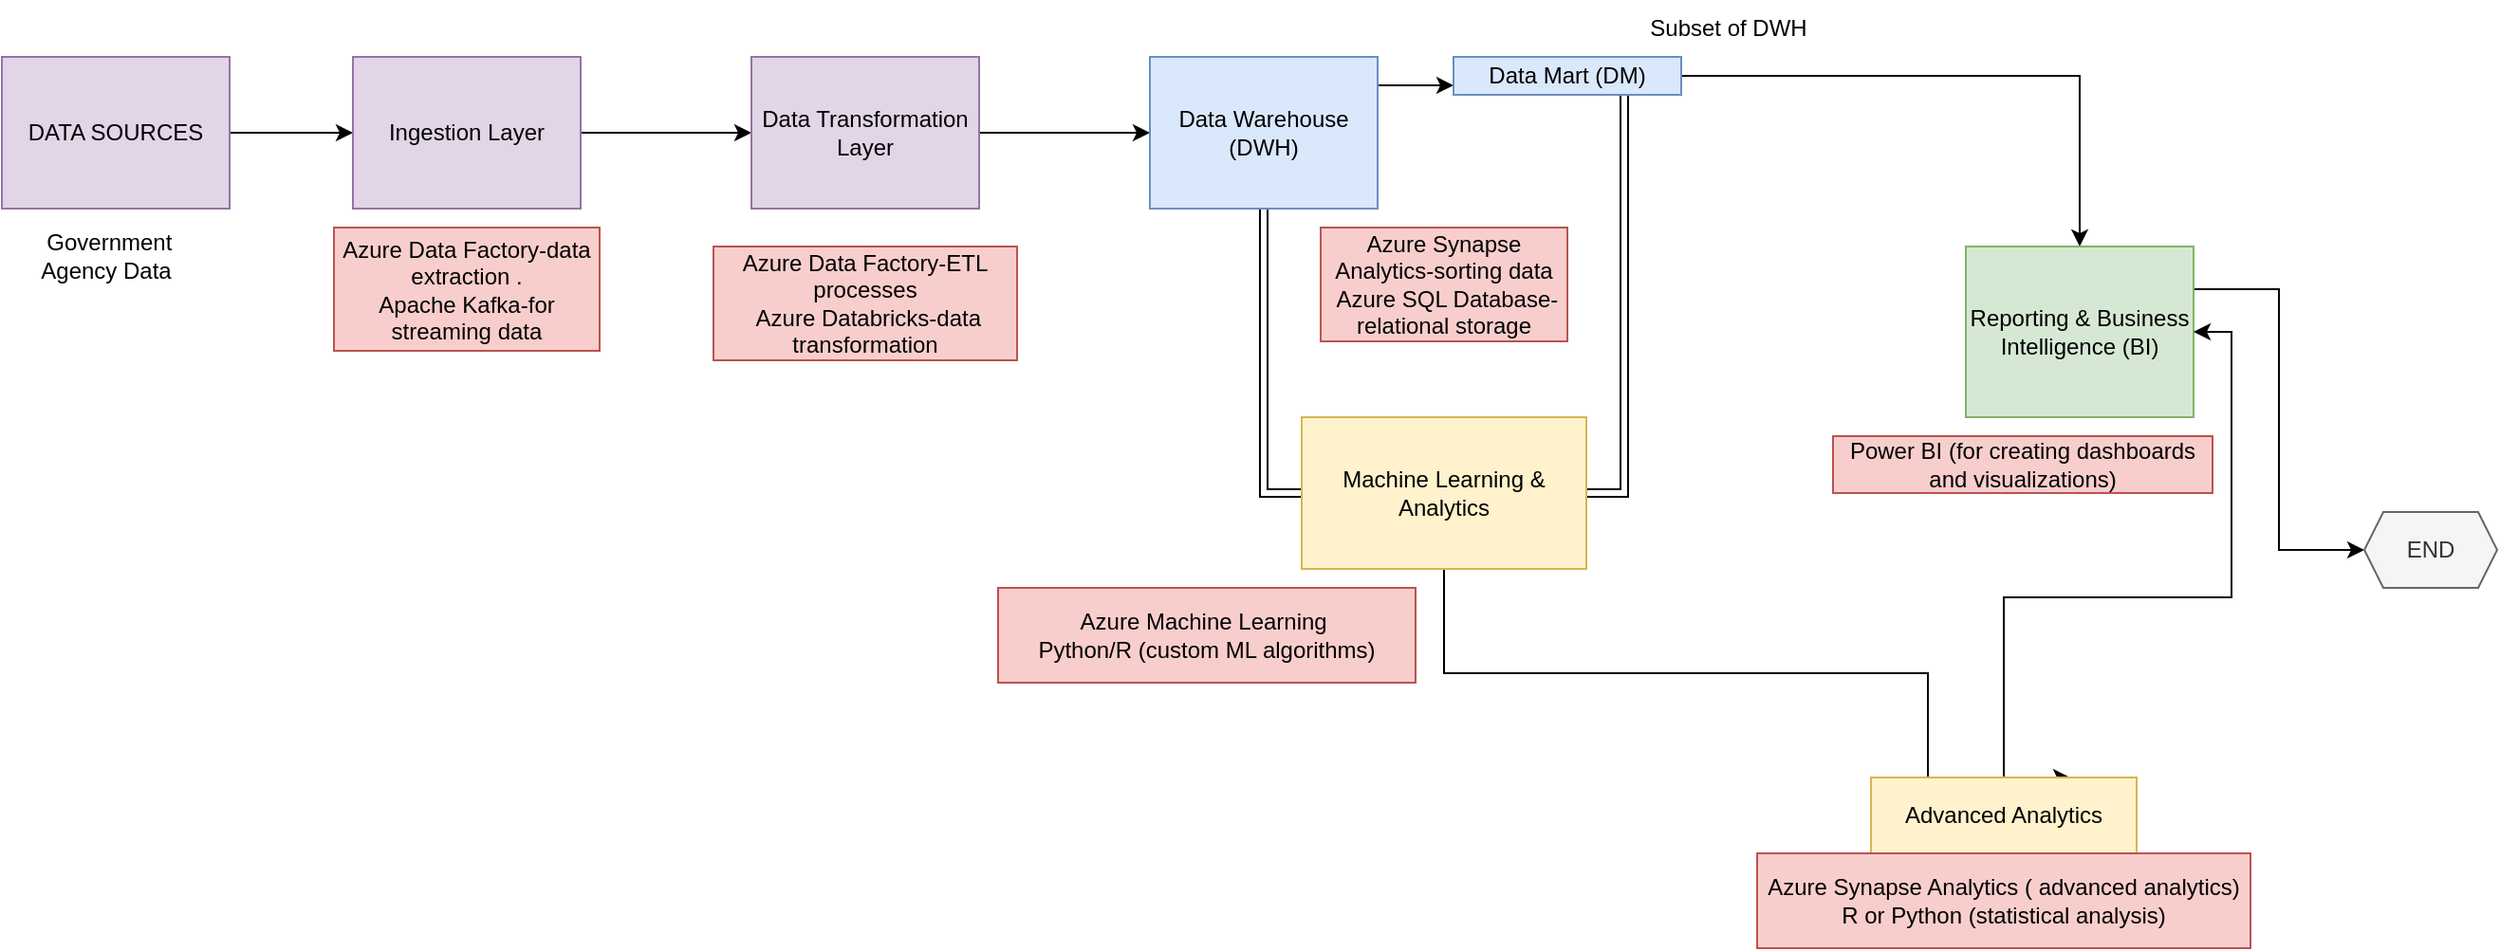 <mxfile version="26.0.6">
  <diagram name="Page-1" id="27hqkqz1j9sOVjFSipjY">
    <mxGraphModel dx="3662" dy="4065" grid="1" gridSize="10" guides="1" tooltips="1" connect="1" arrows="1" fold="1" page="1" pageScale="1" pageWidth="2339" pageHeight="3300" math="0" shadow="0">
      <root>
        <mxCell id="0" />
        <mxCell id="1" parent="0" />
        <mxCell id="wfNiFpn1Ms7DDixurBHB-17" style="edgeStyle=orthogonalEdgeStyle;rounded=0;orthogonalLoop=1;jettySize=auto;html=1;exitX=1;exitY=0.5;exitDx=0;exitDy=0;entryX=0;entryY=0.5;entryDx=0;entryDy=0;" edge="1" parent="1" source="wfNiFpn1Ms7DDixurBHB-1" target="wfNiFpn1Ms7DDixurBHB-4">
          <mxGeometry relative="1" as="geometry" />
        </mxCell>
        <mxCell id="wfNiFpn1Ms7DDixurBHB-1" value="DATA SOURCES" style="rounded=0;whiteSpace=wrap;html=1;fillColor=#e1d5e7;strokeColor=#9673a6;" vertex="1" parent="1">
          <mxGeometry x="-385" y="-200" width="120" height="80" as="geometry" />
        </mxCell>
        <mxCell id="wfNiFpn1Ms7DDixurBHB-2" value="&amp;nbsp;Government Agency Data" style="text;html=1;align=center;verticalAlign=middle;whiteSpace=wrap;rounded=0;" vertex="1" parent="1">
          <mxGeometry x="-385" y="-110" width="110" height="30" as="geometry" />
        </mxCell>
        <mxCell id="wfNiFpn1Ms7DDixurBHB-18" style="edgeStyle=orthogonalEdgeStyle;rounded=0;orthogonalLoop=1;jettySize=auto;html=1;exitX=1;exitY=0.5;exitDx=0;exitDy=0;entryX=0;entryY=0.5;entryDx=0;entryDy=0;" edge="1" parent="1" source="wfNiFpn1Ms7DDixurBHB-4" target="wfNiFpn1Ms7DDixurBHB-5">
          <mxGeometry relative="1" as="geometry" />
        </mxCell>
        <mxCell id="wfNiFpn1Ms7DDixurBHB-4" value="Ingestion Layer" style="rounded=0;whiteSpace=wrap;html=1;fillColor=#e1d5e7;strokeColor=#9673a6;" vertex="1" parent="1">
          <mxGeometry x="-200" y="-200" width="120" height="80" as="geometry" />
        </mxCell>
        <mxCell id="wfNiFpn1Ms7DDixurBHB-19" style="edgeStyle=orthogonalEdgeStyle;rounded=0;orthogonalLoop=1;jettySize=auto;html=1;exitX=1;exitY=0.5;exitDx=0;exitDy=0;" edge="1" parent="1" source="wfNiFpn1Ms7DDixurBHB-5" target="wfNiFpn1Ms7DDixurBHB-7">
          <mxGeometry relative="1" as="geometry" />
        </mxCell>
        <mxCell id="wfNiFpn1Ms7DDixurBHB-5" value="Data Transformation Layer" style="rounded=0;whiteSpace=wrap;html=1;fillColor=#e1d5e7;strokeColor=#9673a6;" vertex="1" parent="1">
          <mxGeometry x="10" y="-200" width="120" height="80" as="geometry" />
        </mxCell>
        <mxCell id="wfNiFpn1Ms7DDixurBHB-6" value="Azure Data Factory-ETL processes&lt;div&gt;&amp;nbsp;Azure Databricks-data transformation&lt;/div&gt;" style="text;html=1;align=center;verticalAlign=middle;whiteSpace=wrap;rounded=0;fillColor=#f8cecc;strokeColor=#b85450;" vertex="1" parent="1">
          <mxGeometry x="-10" y="-100" width="160" height="60" as="geometry" />
        </mxCell>
        <mxCell id="wfNiFpn1Ms7DDixurBHB-20" style="edgeStyle=orthogonalEdgeStyle;rounded=0;orthogonalLoop=1;jettySize=auto;html=1;exitX=1;exitY=0.5;exitDx=0;exitDy=0;entryX=0;entryY=0.75;entryDx=0;entryDy=0;" edge="1" parent="1" source="wfNiFpn1Ms7DDixurBHB-7" target="wfNiFpn1Ms7DDixurBHB-9">
          <mxGeometry relative="1" as="geometry">
            <Array as="points">
              <mxPoint x="340" y="-170" />
              <mxPoint x="340" y="-170" />
            </Array>
          </mxGeometry>
        </mxCell>
        <mxCell id="wfNiFpn1Ms7DDixurBHB-37" style="edgeStyle=orthogonalEdgeStyle;rounded=0;orthogonalLoop=1;jettySize=auto;html=1;exitX=0.5;exitY=1;exitDx=0;exitDy=0;entryX=0;entryY=0.5;entryDx=0;entryDy=0;shape=link;" edge="1" parent="1" source="wfNiFpn1Ms7DDixurBHB-7" target="wfNiFpn1Ms7DDixurBHB-15">
          <mxGeometry relative="1" as="geometry" />
        </mxCell>
        <mxCell id="wfNiFpn1Ms7DDixurBHB-7" value="Data Warehouse (DWH)" style="rounded=0;whiteSpace=wrap;html=1;fillColor=#dae8fc;strokeColor=#6c8ebf;" vertex="1" parent="1">
          <mxGeometry x="220" y="-200" width="120" height="80" as="geometry" />
        </mxCell>
        <mxCell id="wfNiFpn1Ms7DDixurBHB-8" value="Subset of&lt;span style=&quot;background-color: transparent; color: light-dark(rgb(0, 0, 0), rgb(255, 255, 255));&quot;&gt;&amp;nbsp;DWH&lt;/span&gt;" style="text;html=1;align=center;verticalAlign=middle;whiteSpace=wrap;rounded=0;" vertex="1" parent="1">
          <mxGeometry x="470" y="-230" width="110" height="30" as="geometry" />
        </mxCell>
        <mxCell id="wfNiFpn1Ms7DDixurBHB-21" style="edgeStyle=orthogonalEdgeStyle;rounded=0;orthogonalLoop=1;jettySize=auto;html=1;exitX=1;exitY=0.5;exitDx=0;exitDy=0;" edge="1" parent="1" source="wfNiFpn1Ms7DDixurBHB-9" target="wfNiFpn1Ms7DDixurBHB-11">
          <mxGeometry relative="1" as="geometry" />
        </mxCell>
        <mxCell id="wfNiFpn1Ms7DDixurBHB-39" style="edgeStyle=orthogonalEdgeStyle;rounded=0;orthogonalLoop=1;jettySize=auto;html=1;exitX=0.75;exitY=1;exitDx=0;exitDy=0;entryX=1;entryY=0.5;entryDx=0;entryDy=0;shape=link;" edge="1" parent="1" source="wfNiFpn1Ms7DDixurBHB-9" target="wfNiFpn1Ms7DDixurBHB-15">
          <mxGeometry relative="1" as="geometry" />
        </mxCell>
        <mxCell id="wfNiFpn1Ms7DDixurBHB-9" value="Data Mart (DM)" style="rounded=0;whiteSpace=wrap;html=1;fillColor=#dae8fc;strokeColor=#6c8ebf;" vertex="1" parent="1">
          <mxGeometry x="380" y="-200" width="120" height="20" as="geometry" />
        </mxCell>
        <mxCell id="wfNiFpn1Ms7DDixurBHB-44" style="edgeStyle=orthogonalEdgeStyle;rounded=0;orthogonalLoop=1;jettySize=auto;html=1;exitX=1;exitY=0.25;exitDx=0;exitDy=0;entryX=0;entryY=0.5;entryDx=0;entryDy=0;" edge="1" parent="1" source="wfNiFpn1Ms7DDixurBHB-11" target="wfNiFpn1Ms7DDixurBHB-43">
          <mxGeometry relative="1" as="geometry" />
        </mxCell>
        <mxCell id="wfNiFpn1Ms7DDixurBHB-11" value="Reporting &amp;amp; Business Intelligence (BI)" style="rounded=0;whiteSpace=wrap;html=1;fillColor=#d5e8d4;strokeColor=#82b366;" vertex="1" parent="1">
          <mxGeometry x="650" y="-100" width="120" height="90" as="geometry" />
        </mxCell>
        <mxCell id="wfNiFpn1Ms7DDixurBHB-12" value="Power BI (for creating dashboards and visualizations)" style="text;html=1;align=center;verticalAlign=middle;whiteSpace=wrap;rounded=0;fillColor=#f8cecc;strokeColor=#b85450;" vertex="1" parent="1">
          <mxGeometry x="580" width="200" height="30" as="geometry" />
        </mxCell>
        <mxCell id="wfNiFpn1Ms7DDixurBHB-13" style="edgeStyle=orthogonalEdgeStyle;rounded=0;orthogonalLoop=1;jettySize=auto;html=1;exitX=0.5;exitY=1;exitDx=0;exitDy=0;" edge="1" parent="1" source="wfNiFpn1Ms7DDixurBHB-9" target="wfNiFpn1Ms7DDixurBHB-9">
          <mxGeometry relative="1" as="geometry" />
        </mxCell>
        <mxCell id="wfNiFpn1Ms7DDixurBHB-27" style="edgeStyle=orthogonalEdgeStyle;rounded=0;orthogonalLoop=1;jettySize=auto;html=1;exitX=0.5;exitY=1;exitDx=0;exitDy=0;entryX=0.75;entryY=0;entryDx=0;entryDy=0;" edge="1" parent="1" source="wfNiFpn1Ms7DDixurBHB-15" target="wfNiFpn1Ms7DDixurBHB-25">
          <mxGeometry relative="1" as="geometry">
            <Array as="points">
              <mxPoint x="375" y="125" />
              <mxPoint x="630" y="125" />
              <mxPoint x="630" y="180" />
            </Array>
          </mxGeometry>
        </mxCell>
        <mxCell id="wfNiFpn1Ms7DDixurBHB-15" value="Machine Learning &amp;amp; Analytics" style="rounded=0;whiteSpace=wrap;html=1;fillColor=#fff2cc;strokeColor=#d6b656;" vertex="1" parent="1">
          <mxGeometry x="300" y="-10" width="150" height="80" as="geometry" />
        </mxCell>
        <mxCell id="wfNiFpn1Ms7DDixurBHB-24" value="&lt;div&gt;Azure Machine Learning&amp;nbsp;&lt;/div&gt;&lt;div&gt;Python/R (custom ML algorithms)&lt;/div&gt;" style="text;html=1;align=center;verticalAlign=middle;whiteSpace=wrap;rounded=0;fillColor=#f8cecc;strokeColor=#b85450;" vertex="1" parent="1">
          <mxGeometry x="140" y="80" width="220" height="50" as="geometry" />
        </mxCell>
        <mxCell id="wfNiFpn1Ms7DDixurBHB-41" style="edgeStyle=orthogonalEdgeStyle;rounded=0;orthogonalLoop=1;jettySize=auto;html=1;entryX=1;entryY=0.5;entryDx=0;entryDy=0;" edge="1" parent="1" source="wfNiFpn1Ms7DDixurBHB-25" target="wfNiFpn1Ms7DDixurBHB-11">
          <mxGeometry relative="1" as="geometry">
            <mxPoint x="830" y="-70" as="targetPoint" />
          </mxGeometry>
        </mxCell>
        <mxCell id="wfNiFpn1Ms7DDixurBHB-25" value="Advanced Analytics" style="rounded=0;whiteSpace=wrap;html=1;fillColor=#fff2cc;strokeColor=#d6b656;" vertex="1" parent="1">
          <mxGeometry x="600" y="180" width="140" height="40" as="geometry" />
        </mxCell>
        <mxCell id="wfNiFpn1Ms7DDixurBHB-28" value="&lt;div&gt;Azure Synapse Analytics ( advanced analytics)&lt;/div&gt;&lt;div&gt;R or Python (statistical analysis)&lt;/div&gt;" style="text;html=1;align=center;verticalAlign=middle;whiteSpace=wrap;rounded=0;fillColor=#f8cecc;strokeColor=#b85450;" vertex="1" parent="1">
          <mxGeometry x="540" y="220" width="260" height="50" as="geometry" />
        </mxCell>
        <mxCell id="wfNiFpn1Ms7DDixurBHB-29" value="Azure Data Factory-data extraction .&lt;div&gt;Apache Kafka-for streaming data&lt;/div&gt;" style="text;html=1;align=center;verticalAlign=middle;whiteSpace=wrap;rounded=0;fillColor=#f8cecc;strokeColor=#b85450;" vertex="1" parent="1">
          <mxGeometry x="-210" y="-110" width="140" height="65" as="geometry" />
        </mxCell>
        <mxCell id="wfNiFpn1Ms7DDixurBHB-31" value="Azure Synapse Analytics-sorting data&lt;div&gt;&amp;nbsp;Azure SQL Database-relational storage&lt;/div&gt;" style="text;html=1;align=center;verticalAlign=middle;whiteSpace=wrap;rounded=0;fillColor=#f8cecc;strokeColor=#b85450;" vertex="1" parent="1">
          <mxGeometry x="310" y="-110" width="130" height="60" as="geometry" />
        </mxCell>
        <mxCell id="wfNiFpn1Ms7DDixurBHB-34" style="edgeStyle=orthogonalEdgeStyle;rounded=0;orthogonalLoop=1;jettySize=auto;html=1;exitX=0.5;exitY=1;exitDx=0;exitDy=0;" edge="1" parent="1" source="wfNiFpn1Ms7DDixurBHB-2" target="wfNiFpn1Ms7DDixurBHB-2">
          <mxGeometry relative="1" as="geometry" />
        </mxCell>
        <mxCell id="wfNiFpn1Ms7DDixurBHB-43" value="END" style="shape=hexagon;perimeter=hexagonPerimeter2;whiteSpace=wrap;html=1;fixedSize=1;size=10;fillColor=#f5f5f5;fontColor=#333333;strokeColor=#666666;" vertex="1" parent="1">
          <mxGeometry x="860" y="40" width="70" height="40" as="geometry" />
        </mxCell>
      </root>
    </mxGraphModel>
  </diagram>
</mxfile>
